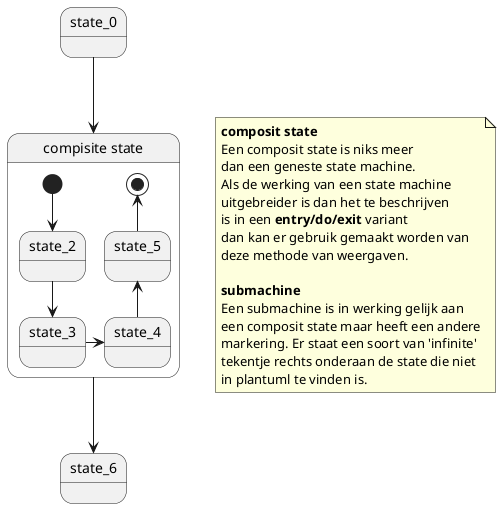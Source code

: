 @startuml
'https://plantuml.com/state-diagram

'left to right direction

state_0 --> state_1
state_1 --> state_6

state state_1 as "compisite state"{
    [*] --> state_2
    state_2 --> state_3
    state_3 -right-> state_4
    state_4 -up-> state_5
    state_5 -up-> [*]
}

note as n1
    **composit state**
    Een composit state is niks meer
    dan een geneste state machine.
    Als de werking van een state machine
    uitgebreider is dan het te beschrijven
    is in een **entry/do/exit** variant
    dan kan er gebruik gemaakt worden van
    deze methode van weergaven.

    **submachine**
    Een submachine is in werking gelijk aan
    een composit state maar heeft een andere
    markering. Er staat een soort van 'infinite'
    tekentje rechts onderaan de state die niet
    in plantuml te vinden is.
end note

n1 -[hidden]left-> state_1
n1 -[hidden]left-> state_1
@enduml